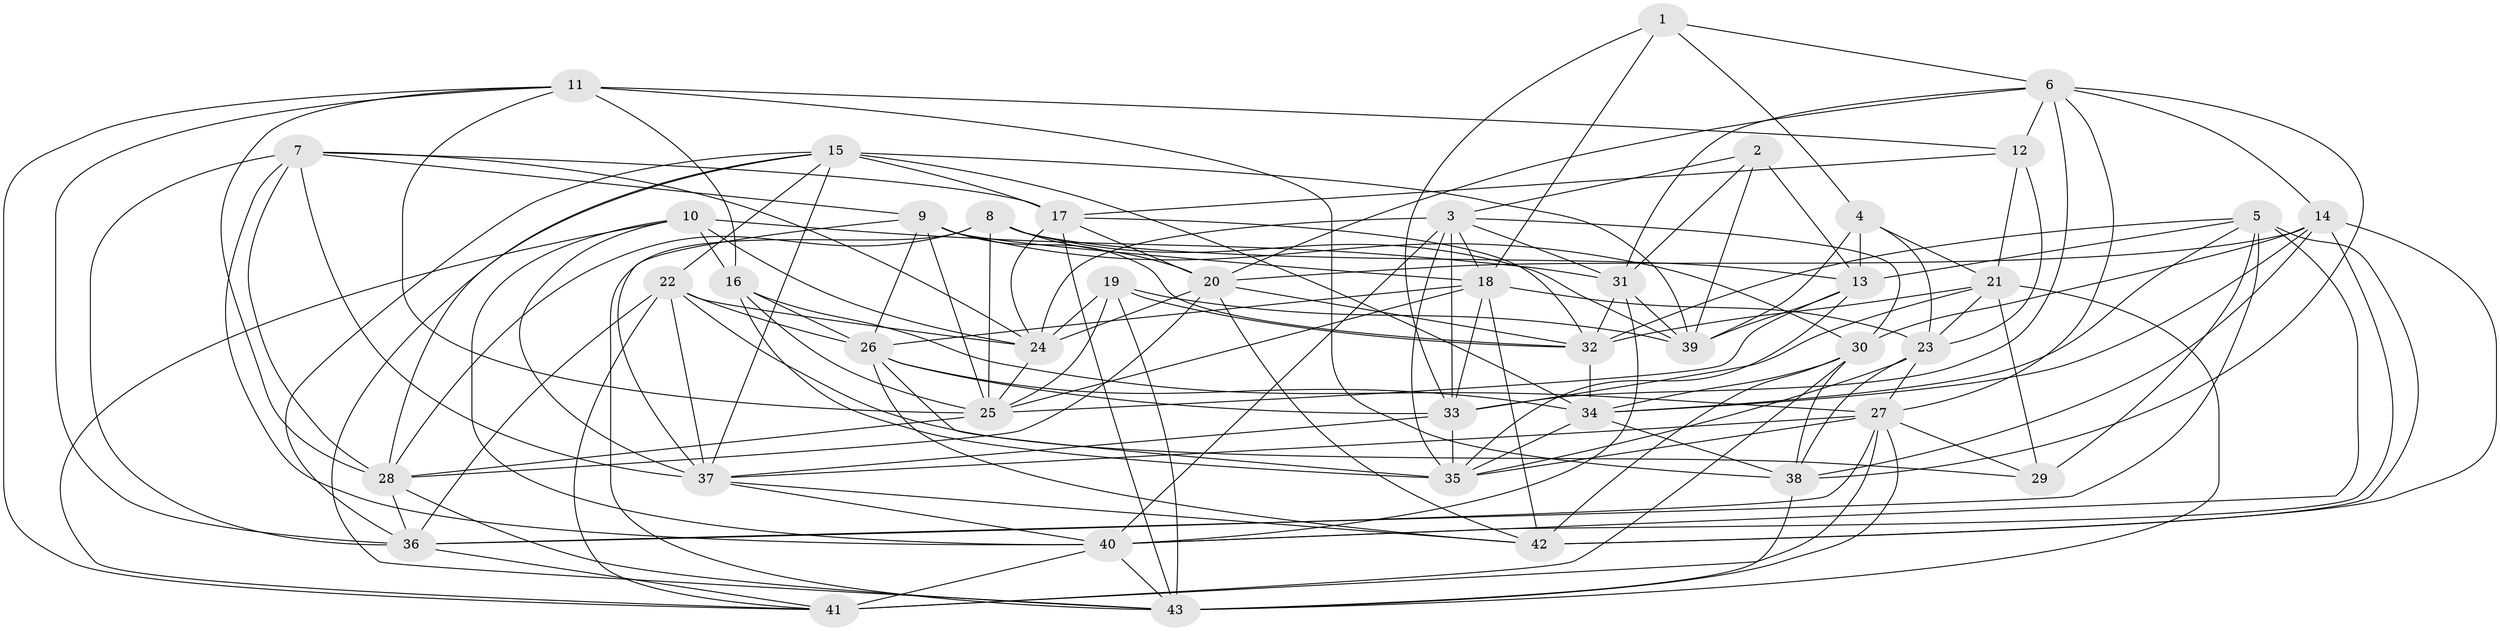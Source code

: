// original degree distribution, {4: 1.0}
// Generated by graph-tools (version 1.1) at 2025/38/03/04/25 23:38:17]
// undirected, 43 vertices, 153 edges
graph export_dot {
  node [color=gray90,style=filled];
  1;
  2;
  3;
  4;
  5;
  6;
  7;
  8;
  9;
  10;
  11;
  12;
  13;
  14;
  15;
  16;
  17;
  18;
  19;
  20;
  21;
  22;
  23;
  24;
  25;
  26;
  27;
  28;
  29;
  30;
  31;
  32;
  33;
  34;
  35;
  36;
  37;
  38;
  39;
  40;
  41;
  42;
  43;
  1 -- 4 [weight=1.0];
  1 -- 6 [weight=1.0];
  1 -- 18 [weight=1.0];
  1 -- 33 [weight=1.0];
  2 -- 3 [weight=1.0];
  2 -- 13 [weight=1.0];
  2 -- 31 [weight=1.0];
  2 -- 39 [weight=1.0];
  3 -- 18 [weight=2.0];
  3 -- 24 [weight=1.0];
  3 -- 30 [weight=1.0];
  3 -- 31 [weight=1.0];
  3 -- 33 [weight=1.0];
  3 -- 35 [weight=1.0];
  3 -- 40 [weight=2.0];
  4 -- 13 [weight=1.0];
  4 -- 21 [weight=1.0];
  4 -- 23 [weight=1.0];
  4 -- 39 [weight=2.0];
  5 -- 13 [weight=1.0];
  5 -- 29 [weight=1.0];
  5 -- 32 [weight=2.0];
  5 -- 34 [weight=1.0];
  5 -- 36 [weight=1.0];
  5 -- 40 [weight=1.0];
  5 -- 42 [weight=1.0];
  6 -- 12 [weight=2.0];
  6 -- 14 [weight=1.0];
  6 -- 20 [weight=1.0];
  6 -- 27 [weight=1.0];
  6 -- 31 [weight=1.0];
  6 -- 33 [weight=2.0];
  6 -- 38 [weight=1.0];
  7 -- 9 [weight=1.0];
  7 -- 17 [weight=1.0];
  7 -- 24 [weight=1.0];
  7 -- 28 [weight=1.0];
  7 -- 36 [weight=1.0];
  7 -- 37 [weight=2.0];
  7 -- 40 [weight=1.0];
  8 -- 13 [weight=1.0];
  8 -- 20 [weight=1.0];
  8 -- 25 [weight=1.0];
  8 -- 28 [weight=1.0];
  8 -- 39 [weight=1.0];
  8 -- 43 [weight=1.0];
  9 -- 18 [weight=1.0];
  9 -- 25 [weight=2.0];
  9 -- 26 [weight=1.0];
  9 -- 30 [weight=1.0];
  9 -- 32 [weight=1.0];
  9 -- 37 [weight=1.0];
  10 -- 16 [weight=1.0];
  10 -- 24 [weight=3.0];
  10 -- 31 [weight=3.0];
  10 -- 37 [weight=1.0];
  10 -- 40 [weight=1.0];
  10 -- 41 [weight=1.0];
  11 -- 12 [weight=1.0];
  11 -- 16 [weight=1.0];
  11 -- 25 [weight=1.0];
  11 -- 28 [weight=1.0];
  11 -- 36 [weight=1.0];
  11 -- 38 [weight=2.0];
  11 -- 41 [weight=1.0];
  12 -- 17 [weight=1.0];
  12 -- 21 [weight=1.0];
  12 -- 23 [weight=1.0];
  13 -- 25 [weight=1.0];
  13 -- 35 [weight=1.0];
  13 -- 39 [weight=2.0];
  14 -- 20 [weight=1.0];
  14 -- 30 [weight=1.0];
  14 -- 34 [weight=1.0];
  14 -- 38 [weight=2.0];
  14 -- 40 [weight=1.0];
  14 -- 42 [weight=1.0];
  15 -- 17 [weight=2.0];
  15 -- 22 [weight=2.0];
  15 -- 28 [weight=1.0];
  15 -- 34 [weight=1.0];
  15 -- 36 [weight=1.0];
  15 -- 37 [weight=1.0];
  15 -- 39 [weight=1.0];
  15 -- 43 [weight=1.0];
  16 -- 25 [weight=1.0];
  16 -- 26 [weight=1.0];
  16 -- 27 [weight=1.0];
  16 -- 35 [weight=1.0];
  17 -- 20 [weight=1.0];
  17 -- 24 [weight=1.0];
  17 -- 32 [weight=1.0];
  17 -- 43 [weight=1.0];
  18 -- 23 [weight=1.0];
  18 -- 25 [weight=1.0];
  18 -- 26 [weight=1.0];
  18 -- 33 [weight=1.0];
  18 -- 42 [weight=2.0];
  19 -- 24 [weight=1.0];
  19 -- 25 [weight=1.0];
  19 -- 32 [weight=2.0];
  19 -- 39 [weight=1.0];
  19 -- 43 [weight=1.0];
  20 -- 24 [weight=1.0];
  20 -- 28 [weight=1.0];
  20 -- 32 [weight=1.0];
  20 -- 42 [weight=1.0];
  21 -- 23 [weight=1.0];
  21 -- 29 [weight=1.0];
  21 -- 32 [weight=1.0];
  21 -- 33 [weight=1.0];
  21 -- 43 [weight=2.0];
  22 -- 24 [weight=1.0];
  22 -- 26 [weight=1.0];
  22 -- 29 [weight=1.0];
  22 -- 36 [weight=1.0];
  22 -- 37 [weight=1.0];
  22 -- 41 [weight=1.0];
  23 -- 27 [weight=1.0];
  23 -- 35 [weight=1.0];
  23 -- 38 [weight=2.0];
  24 -- 25 [weight=1.0];
  25 -- 28 [weight=1.0];
  26 -- 33 [weight=2.0];
  26 -- 34 [weight=1.0];
  26 -- 35 [weight=2.0];
  26 -- 42 [weight=1.0];
  27 -- 29 [weight=1.0];
  27 -- 35 [weight=2.0];
  27 -- 36 [weight=1.0];
  27 -- 37 [weight=1.0];
  27 -- 41 [weight=1.0];
  27 -- 43 [weight=1.0];
  28 -- 36 [weight=1.0];
  28 -- 43 [weight=1.0];
  30 -- 34 [weight=1.0];
  30 -- 38 [weight=1.0];
  30 -- 41 [weight=2.0];
  30 -- 42 [weight=1.0];
  31 -- 32 [weight=1.0];
  31 -- 39 [weight=2.0];
  31 -- 40 [weight=1.0];
  32 -- 34 [weight=1.0];
  33 -- 35 [weight=1.0];
  33 -- 37 [weight=1.0];
  34 -- 35 [weight=1.0];
  34 -- 38 [weight=1.0];
  36 -- 41 [weight=1.0];
  37 -- 40 [weight=1.0];
  37 -- 42 [weight=1.0];
  38 -- 43 [weight=1.0];
  40 -- 41 [weight=1.0];
  40 -- 43 [weight=1.0];
}
